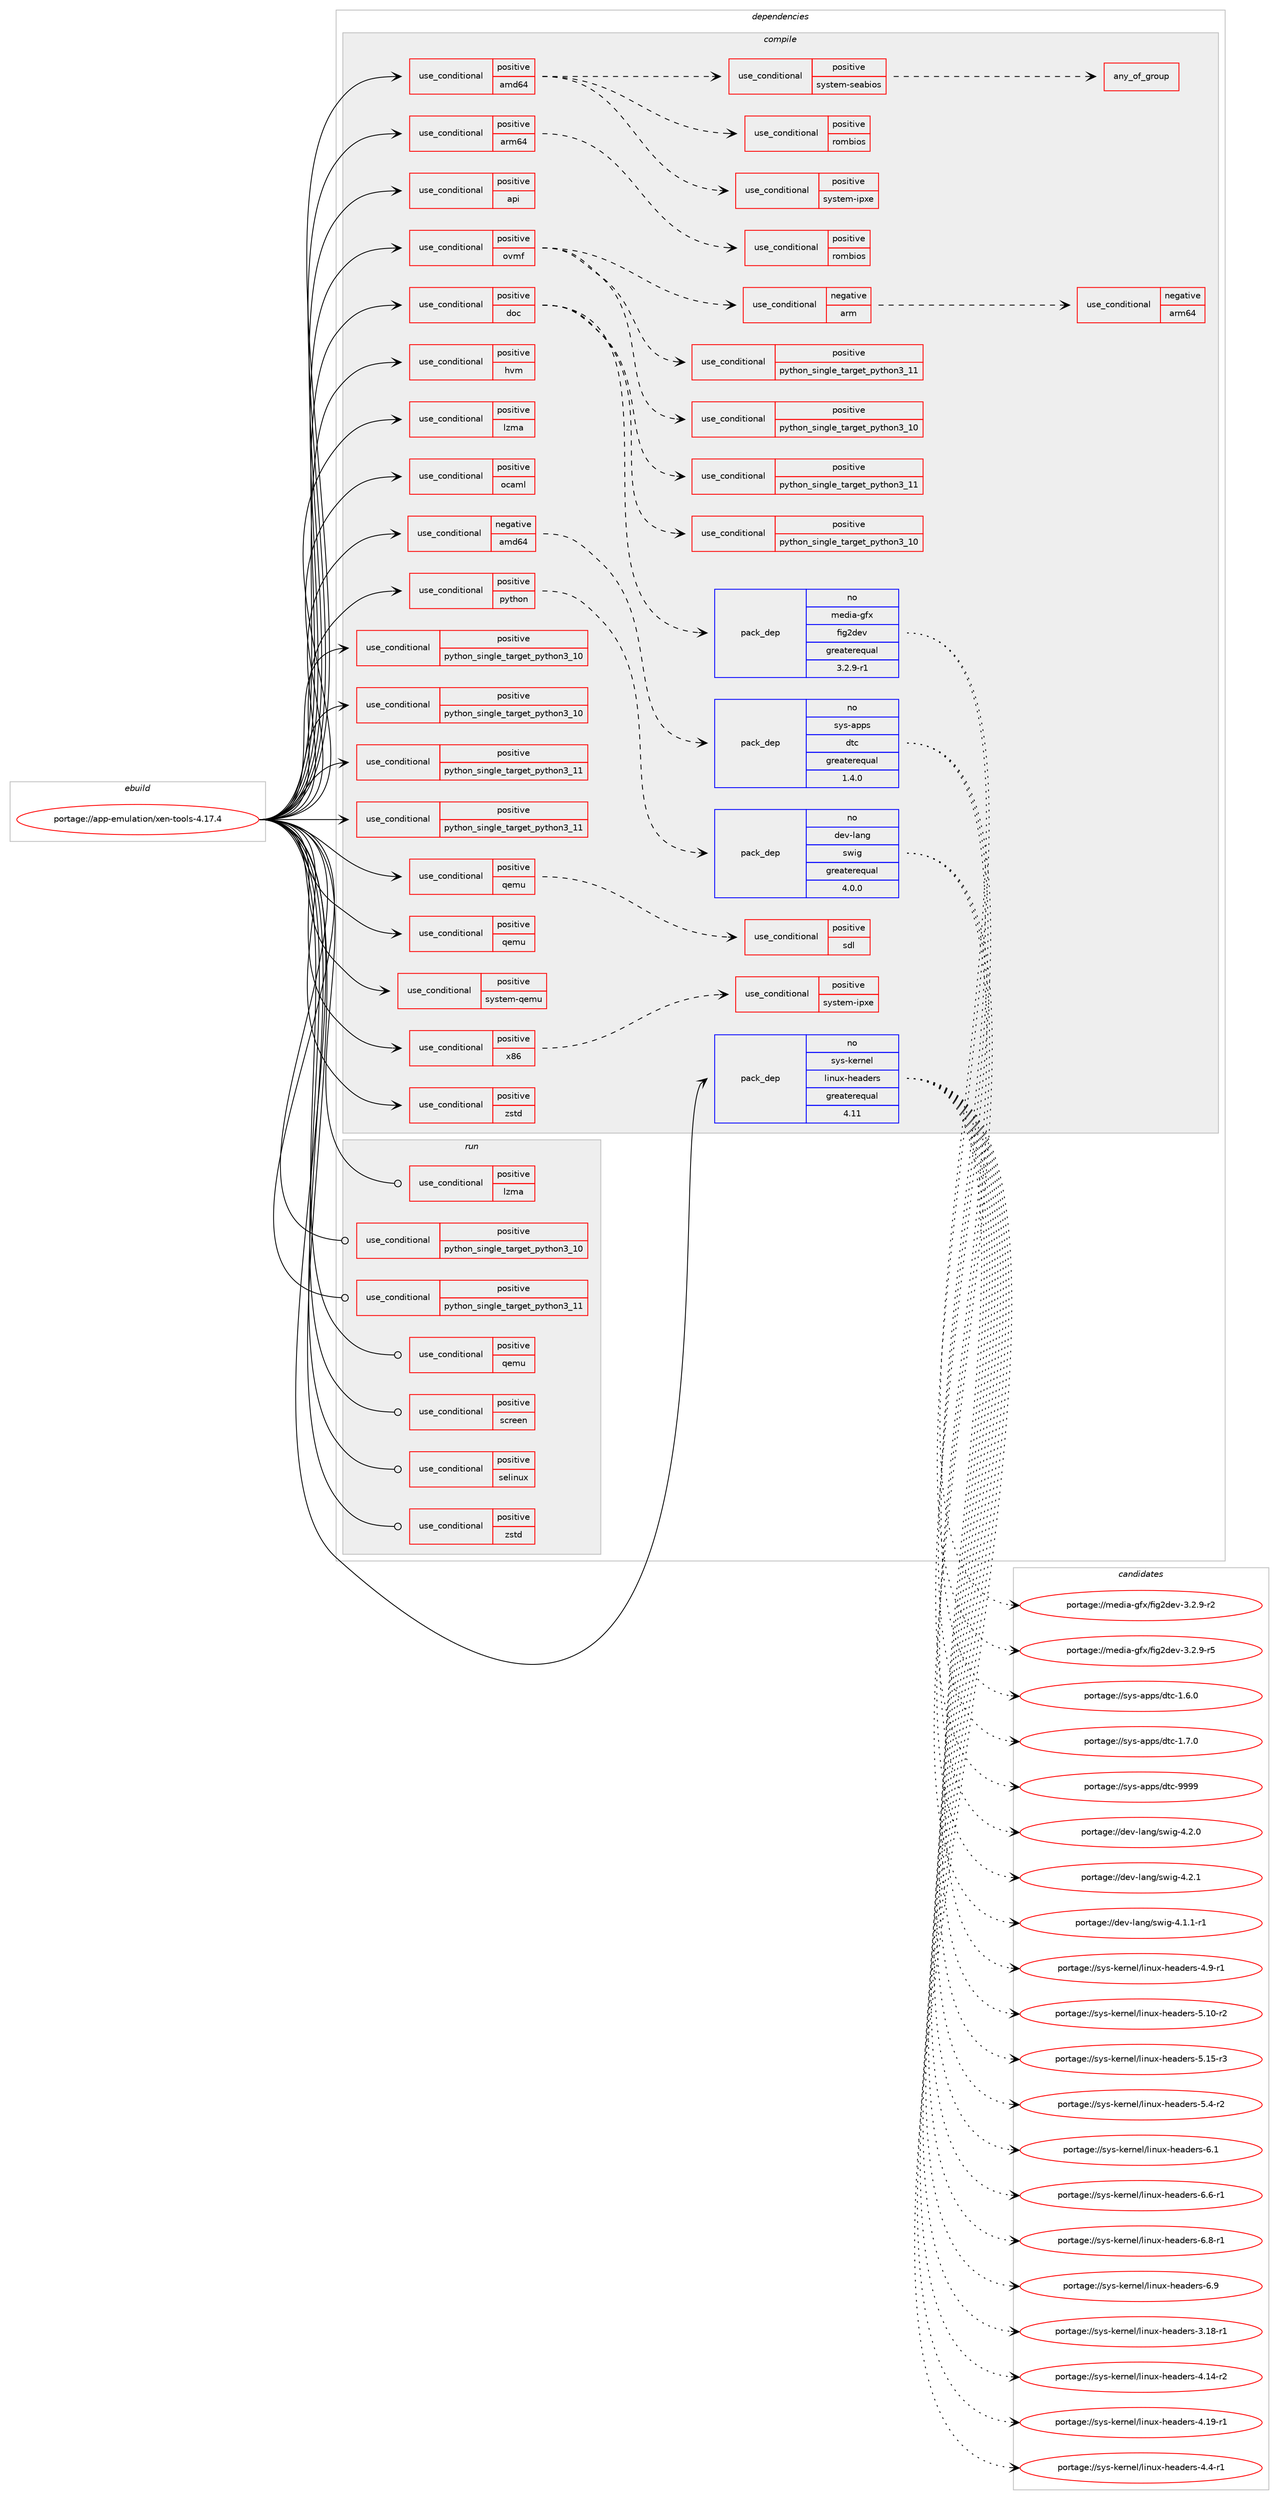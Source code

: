digraph prolog {

# *************
# Graph options
# *************

newrank=true;
concentrate=true;
compound=true;
graph [rankdir=LR,fontname=Helvetica,fontsize=10,ranksep=1.5];#, ranksep=2.5, nodesep=0.2];
edge  [arrowhead=vee];
node  [fontname=Helvetica,fontsize=10];

# **********
# The ebuild
# **********

subgraph cluster_leftcol {
color=gray;
rank=same;
label=<<i>ebuild</i>>;
id [label="portage://app-emulation/xen-tools-4.17.4", color=red, width=4, href="../app-emulation/xen-tools-4.17.4.svg"];
}

# ****************
# The dependencies
# ****************

subgraph cluster_midcol {
color=gray;
label=<<i>dependencies</i>>;
subgraph cluster_compile {
fillcolor="#eeeeee";
style=filled;
label=<<i>compile</i>>;
subgraph cond10086 {
dependency16118 [label=<<TABLE BORDER="0" CELLBORDER="1" CELLSPACING="0" CELLPADDING="4"><TR><TD ROWSPAN="3" CELLPADDING="10">use_conditional</TD></TR><TR><TD>negative</TD></TR><TR><TD>amd64</TD></TR></TABLE>>, shape=none, color=red];
subgraph pack5701 {
dependency16119 [label=<<TABLE BORDER="0" CELLBORDER="1" CELLSPACING="0" CELLPADDING="4" WIDTH="220"><TR><TD ROWSPAN="6" CELLPADDING="30">pack_dep</TD></TR><TR><TD WIDTH="110">no</TD></TR><TR><TD>sys-apps</TD></TR><TR><TD>dtc</TD></TR><TR><TD>greaterequal</TD></TR><TR><TD>1.4.0</TD></TR></TABLE>>, shape=none, color=blue];
}
dependency16118:e -> dependency16119:w [weight=20,style="dashed",arrowhead="vee"];
}
id:e -> dependency16118:w [weight=20,style="solid",arrowhead="vee"];
subgraph cond10087 {
dependency16120 [label=<<TABLE BORDER="0" CELLBORDER="1" CELLSPACING="0" CELLPADDING="4"><TR><TD ROWSPAN="3" CELLPADDING="10">use_conditional</TD></TR><TR><TD>positive</TD></TR><TR><TD>amd64</TD></TR></TABLE>>, shape=none, color=red];
# *** BEGIN UNKNOWN DEPENDENCY TYPE (TODO) ***
# dependency16120 -> package_dependency(portage://app-emulation/xen-tools-4.17.4,install,no,sys-power,iasl,none,[,,],[],[])
# *** END UNKNOWN DEPENDENCY TYPE (TODO) ***

subgraph cond10088 {
dependency16121 [label=<<TABLE BORDER="0" CELLBORDER="1" CELLSPACING="0" CELLPADDING="4"><TR><TD ROWSPAN="3" CELLPADDING="10">use_conditional</TD></TR><TR><TD>positive</TD></TR><TR><TD>system-seabios</TD></TR></TABLE>>, shape=none, color=red];
subgraph any282 {
dependency16122 [label=<<TABLE BORDER="0" CELLBORDER="1" CELLSPACING="0" CELLPADDING="4"><TR><TD CELLPADDING="10">any_of_group</TD></TR></TABLE>>, shape=none, color=red];# *** BEGIN UNKNOWN DEPENDENCY TYPE (TODO) ***
# dependency16122 -> package_dependency(portage://app-emulation/xen-tools-4.17.4,install,no,sys-firmware,seabios,none,[,,],[],[])
# *** END UNKNOWN DEPENDENCY TYPE (TODO) ***

# *** BEGIN UNKNOWN DEPENDENCY TYPE (TODO) ***
# dependency16122 -> package_dependency(portage://app-emulation/xen-tools-4.17.4,install,no,sys-firmware,seabios-bin,none,[,,],[],[])
# *** END UNKNOWN DEPENDENCY TYPE (TODO) ***

}
dependency16121:e -> dependency16122:w [weight=20,style="dashed",arrowhead="vee"];
}
dependency16120:e -> dependency16121:w [weight=20,style="dashed",arrowhead="vee"];
subgraph cond10089 {
dependency16123 [label=<<TABLE BORDER="0" CELLBORDER="1" CELLSPACING="0" CELLPADDING="4"><TR><TD ROWSPAN="3" CELLPADDING="10">use_conditional</TD></TR><TR><TD>positive</TD></TR><TR><TD>system-ipxe</TD></TR></TABLE>>, shape=none, color=red];
# *** BEGIN UNKNOWN DEPENDENCY TYPE (TODO) ***
# dependency16123 -> package_dependency(portage://app-emulation/xen-tools-4.17.4,install,no,sys-firmware,ipxe,none,[,,],[],[use(enable(qemu),none)])
# *** END UNKNOWN DEPENDENCY TYPE (TODO) ***

}
dependency16120:e -> dependency16123:w [weight=20,style="dashed",arrowhead="vee"];
subgraph cond10090 {
dependency16124 [label=<<TABLE BORDER="0" CELLBORDER="1" CELLSPACING="0" CELLPADDING="4"><TR><TD ROWSPAN="3" CELLPADDING="10">use_conditional</TD></TR><TR><TD>positive</TD></TR><TR><TD>rombios</TD></TR></TABLE>>, shape=none, color=red];
# *** BEGIN UNKNOWN DEPENDENCY TYPE (TODO) ***
# dependency16124 -> package_dependency(portage://app-emulation/xen-tools-4.17.4,install,no,sys-devel,bin86,none,[,,],[],[])
# *** END UNKNOWN DEPENDENCY TYPE (TODO) ***

# *** BEGIN UNKNOWN DEPENDENCY TYPE (TODO) ***
# dependency16124 -> package_dependency(portage://app-emulation/xen-tools-4.17.4,install,no,sys-devel,dev86,none,[,,],[],[])
# *** END UNKNOWN DEPENDENCY TYPE (TODO) ***

}
dependency16120:e -> dependency16124:w [weight=20,style="dashed",arrowhead="vee"];
}
id:e -> dependency16120:w [weight=20,style="solid",arrowhead="vee"];
subgraph cond10091 {
dependency16125 [label=<<TABLE BORDER="0" CELLBORDER="1" CELLSPACING="0" CELLPADDING="4"><TR><TD ROWSPAN="3" CELLPADDING="10">use_conditional</TD></TR><TR><TD>positive</TD></TR><TR><TD>api</TD></TR></TABLE>>, shape=none, color=red];
# *** BEGIN UNKNOWN DEPENDENCY TYPE (TODO) ***
# dependency16125 -> package_dependency(portage://app-emulation/xen-tools-4.17.4,install,no,dev-libs,libxml2,none,[,,],[],[])
# *** END UNKNOWN DEPENDENCY TYPE (TODO) ***

# *** BEGIN UNKNOWN DEPENDENCY TYPE (TODO) ***
# dependency16125 -> package_dependency(portage://app-emulation/xen-tools-4.17.4,install,no,net-misc,curl,none,[,,],[],[])
# *** END UNKNOWN DEPENDENCY TYPE (TODO) ***

}
id:e -> dependency16125:w [weight=20,style="solid",arrowhead="vee"];
subgraph cond10092 {
dependency16126 [label=<<TABLE BORDER="0" CELLBORDER="1" CELLSPACING="0" CELLPADDING="4"><TR><TD ROWSPAN="3" CELLPADDING="10">use_conditional</TD></TR><TR><TD>positive</TD></TR><TR><TD>arm64</TD></TR></TABLE>>, shape=none, color=red];
# *** BEGIN UNKNOWN DEPENDENCY TYPE (TODO) ***
# dependency16126 -> package_dependency(portage://app-emulation/xen-tools-4.17.4,install,no,sys-power,iasl,none,[,,],[],[])
# *** END UNKNOWN DEPENDENCY TYPE (TODO) ***

subgraph cond10093 {
dependency16127 [label=<<TABLE BORDER="0" CELLBORDER="1" CELLSPACING="0" CELLPADDING="4"><TR><TD ROWSPAN="3" CELLPADDING="10">use_conditional</TD></TR><TR><TD>positive</TD></TR><TR><TD>rombios</TD></TR></TABLE>>, shape=none, color=red];
# *** BEGIN UNKNOWN DEPENDENCY TYPE (TODO) ***
# dependency16127 -> package_dependency(portage://app-emulation/xen-tools-4.17.4,install,no,sys-devel,bin86,none,[,,],[],[])
# *** END UNKNOWN DEPENDENCY TYPE (TODO) ***

# *** BEGIN UNKNOWN DEPENDENCY TYPE (TODO) ***
# dependency16127 -> package_dependency(portage://app-emulation/xen-tools-4.17.4,install,no,sys-devel,dev86,none,[,,],[],[])
# *** END UNKNOWN DEPENDENCY TYPE (TODO) ***

}
dependency16126:e -> dependency16127:w [weight=20,style="dashed",arrowhead="vee"];
}
id:e -> dependency16126:w [weight=20,style="solid",arrowhead="vee"];
subgraph cond10094 {
dependency16128 [label=<<TABLE BORDER="0" CELLBORDER="1" CELLSPACING="0" CELLPADDING="4"><TR><TD ROWSPAN="3" CELLPADDING="10">use_conditional</TD></TR><TR><TD>positive</TD></TR><TR><TD>doc</TD></TR></TABLE>>, shape=none, color=red];
# *** BEGIN UNKNOWN DEPENDENCY TYPE (TODO) ***
# dependency16128 -> package_dependency(portage://app-emulation/xen-tools-4.17.4,install,no,app-text,ghostscript-gpl,none,[,,],[],[])
# *** END UNKNOWN DEPENDENCY TYPE (TODO) ***

subgraph cond10095 {
dependency16129 [label=<<TABLE BORDER="0" CELLBORDER="1" CELLSPACING="0" CELLPADDING="4"><TR><TD ROWSPAN="3" CELLPADDING="10">use_conditional</TD></TR><TR><TD>positive</TD></TR><TR><TD>python_single_target_python3_10</TD></TR></TABLE>>, shape=none, color=red];
# *** BEGIN UNKNOWN DEPENDENCY TYPE (TODO) ***
# dependency16129 -> package_dependency(portage://app-emulation/xen-tools-4.17.4,install,no,dev-python,markdown,none,[,,],[],[use(enable(python_targets_python3_10),negative)])
# *** END UNKNOWN DEPENDENCY TYPE (TODO) ***

}
dependency16128:e -> dependency16129:w [weight=20,style="dashed",arrowhead="vee"];
subgraph cond10096 {
dependency16130 [label=<<TABLE BORDER="0" CELLBORDER="1" CELLSPACING="0" CELLPADDING="4"><TR><TD ROWSPAN="3" CELLPADDING="10">use_conditional</TD></TR><TR><TD>positive</TD></TR><TR><TD>python_single_target_python3_11</TD></TR></TABLE>>, shape=none, color=red];
# *** BEGIN UNKNOWN DEPENDENCY TYPE (TODO) ***
# dependency16130 -> package_dependency(portage://app-emulation/xen-tools-4.17.4,install,no,dev-python,markdown,none,[,,],[],[use(enable(python_targets_python3_11),negative)])
# *** END UNKNOWN DEPENDENCY TYPE (TODO) ***

}
dependency16128:e -> dependency16130:w [weight=20,style="dashed",arrowhead="vee"];
# *** BEGIN UNKNOWN DEPENDENCY TYPE (TODO) ***
# dependency16128 -> package_dependency(portage://app-emulation/xen-tools-4.17.4,install,no,dev-texlive,texlive-latexextra,none,[,,],[],[])
# *** END UNKNOWN DEPENDENCY TYPE (TODO) ***

subgraph pack5702 {
dependency16131 [label=<<TABLE BORDER="0" CELLBORDER="1" CELLSPACING="0" CELLPADDING="4" WIDTH="220"><TR><TD ROWSPAN="6" CELLPADDING="30">pack_dep</TD></TR><TR><TD WIDTH="110">no</TD></TR><TR><TD>media-gfx</TD></TR><TR><TD>fig2dev</TD></TR><TR><TD>greaterequal</TD></TR><TR><TD>3.2.9-r1</TD></TR></TABLE>>, shape=none, color=blue];
}
dependency16128:e -> dependency16131:w [weight=20,style="dashed",arrowhead="vee"];
# *** BEGIN UNKNOWN DEPENDENCY TYPE (TODO) ***
# dependency16128 -> package_dependency(portage://app-emulation/xen-tools-4.17.4,install,no,virtual,pandoc,none,[,,],[],[])
# *** END UNKNOWN DEPENDENCY TYPE (TODO) ***

}
id:e -> dependency16128:w [weight=20,style="solid",arrowhead="vee"];
subgraph cond10097 {
dependency16132 [label=<<TABLE BORDER="0" CELLBORDER="1" CELLSPACING="0" CELLPADDING="4"><TR><TD ROWSPAN="3" CELLPADDING="10">use_conditional</TD></TR><TR><TD>positive</TD></TR><TR><TD>hvm</TD></TR></TABLE>>, shape=none, color=red];
# *** BEGIN UNKNOWN DEPENDENCY TYPE (TODO) ***
# dependency16132 -> package_dependency(portage://app-emulation/xen-tools-4.17.4,install,no,x11-base,xorg-proto,none,[,,],[],[])
# *** END UNKNOWN DEPENDENCY TYPE (TODO) ***

}
id:e -> dependency16132:w [weight=20,style="solid",arrowhead="vee"];
subgraph cond10098 {
dependency16133 [label=<<TABLE BORDER="0" CELLBORDER="1" CELLSPACING="0" CELLPADDING="4"><TR><TD ROWSPAN="3" CELLPADDING="10">use_conditional</TD></TR><TR><TD>positive</TD></TR><TR><TD>lzma</TD></TR></TABLE>>, shape=none, color=red];
# *** BEGIN UNKNOWN DEPENDENCY TYPE (TODO) ***
# dependency16133 -> package_dependency(portage://app-emulation/xen-tools-4.17.4,install,no,app-arch,xz-utils,none,[,,],[],[])
# *** END UNKNOWN DEPENDENCY TYPE (TODO) ***

}
id:e -> dependency16133:w [weight=20,style="solid",arrowhead="vee"];
subgraph cond10099 {
dependency16134 [label=<<TABLE BORDER="0" CELLBORDER="1" CELLSPACING="0" CELLPADDING="4"><TR><TD ROWSPAN="3" CELLPADDING="10">use_conditional</TD></TR><TR><TD>positive</TD></TR><TR><TD>ocaml</TD></TR></TABLE>>, shape=none, color=red];
# *** BEGIN UNKNOWN DEPENDENCY TYPE (TODO) ***
# dependency16134 -> package_dependency(portage://app-emulation/xen-tools-4.17.4,install,no,dev-ml,findlib,none,[,,],[],[])
# *** END UNKNOWN DEPENDENCY TYPE (TODO) ***

# *** BEGIN UNKNOWN DEPENDENCY TYPE (TODO) ***
# dependency16134 -> package_dependency(portage://app-emulation/xen-tools-4.17.4,install,no,dev-lang,ocaml,none,[,,],[],[use(enable(ocamlopt),none)])
# *** END UNKNOWN DEPENDENCY TYPE (TODO) ***

}
id:e -> dependency16134:w [weight=20,style="solid",arrowhead="vee"];
subgraph cond10100 {
dependency16135 [label=<<TABLE BORDER="0" CELLBORDER="1" CELLSPACING="0" CELLPADDING="4"><TR><TD ROWSPAN="3" CELLPADDING="10">use_conditional</TD></TR><TR><TD>positive</TD></TR><TR><TD>ovmf</TD></TR></TABLE>>, shape=none, color=red];
subgraph cond10101 {
dependency16136 [label=<<TABLE BORDER="0" CELLBORDER="1" CELLSPACING="0" CELLPADDING="4"><TR><TD ROWSPAN="3" CELLPADDING="10">use_conditional</TD></TR><TR><TD>negative</TD></TR><TR><TD>arm</TD></TR></TABLE>>, shape=none, color=red];
subgraph cond10102 {
dependency16137 [label=<<TABLE BORDER="0" CELLBORDER="1" CELLSPACING="0" CELLPADDING="4"><TR><TD ROWSPAN="3" CELLPADDING="10">use_conditional</TD></TR><TR><TD>negative</TD></TR><TR><TD>arm64</TD></TR></TABLE>>, shape=none, color=red];
# *** BEGIN UNKNOWN DEPENDENCY TYPE (TODO) ***
# dependency16137 -> package_dependency(portage://app-emulation/xen-tools-4.17.4,install,no,dev-lang,nasm,none,[,,],[],[])
# *** END UNKNOWN DEPENDENCY TYPE (TODO) ***

}
dependency16136:e -> dependency16137:w [weight=20,style="dashed",arrowhead="vee"];
}
dependency16135:e -> dependency16136:w [weight=20,style="dashed",arrowhead="vee"];
subgraph cond10103 {
dependency16138 [label=<<TABLE BORDER="0" CELLBORDER="1" CELLSPACING="0" CELLPADDING="4"><TR><TD ROWSPAN="3" CELLPADDING="10">use_conditional</TD></TR><TR><TD>positive</TD></TR><TR><TD>python_single_target_python3_10</TD></TR></TABLE>>, shape=none, color=red];
# *** BEGIN UNKNOWN DEPENDENCY TYPE (TODO) ***
# dependency16138 -> package_dependency(portage://app-emulation/xen-tools-4.17.4,install,no,dev-lang,python,none,[,,],[slot(3.10)],[use(enable(sqlite),none)])
# *** END UNKNOWN DEPENDENCY TYPE (TODO) ***

}
dependency16135:e -> dependency16138:w [weight=20,style="dashed",arrowhead="vee"];
subgraph cond10104 {
dependency16139 [label=<<TABLE BORDER="0" CELLBORDER="1" CELLSPACING="0" CELLPADDING="4"><TR><TD ROWSPAN="3" CELLPADDING="10">use_conditional</TD></TR><TR><TD>positive</TD></TR><TR><TD>python_single_target_python3_11</TD></TR></TABLE>>, shape=none, color=red];
# *** BEGIN UNKNOWN DEPENDENCY TYPE (TODO) ***
# dependency16139 -> package_dependency(portage://app-emulation/xen-tools-4.17.4,install,no,dev-lang,python,none,[,,],[slot(3.11)],[use(enable(sqlite),none)])
# *** END UNKNOWN DEPENDENCY TYPE (TODO) ***

}
dependency16135:e -> dependency16139:w [weight=20,style="dashed",arrowhead="vee"];
}
id:e -> dependency16135:w [weight=20,style="solid",arrowhead="vee"];
subgraph cond10105 {
dependency16140 [label=<<TABLE BORDER="0" CELLBORDER="1" CELLSPACING="0" CELLPADDING="4"><TR><TD ROWSPAN="3" CELLPADDING="10">use_conditional</TD></TR><TR><TD>positive</TD></TR><TR><TD>python</TD></TR></TABLE>>, shape=none, color=red];
subgraph pack5703 {
dependency16141 [label=<<TABLE BORDER="0" CELLBORDER="1" CELLSPACING="0" CELLPADDING="4" WIDTH="220"><TR><TD ROWSPAN="6" CELLPADDING="30">pack_dep</TD></TR><TR><TD WIDTH="110">no</TD></TR><TR><TD>dev-lang</TD></TR><TR><TD>swig</TD></TR><TR><TD>greaterequal</TD></TR><TR><TD>4.0.0</TD></TR></TABLE>>, shape=none, color=blue];
}
dependency16140:e -> dependency16141:w [weight=20,style="dashed",arrowhead="vee"];
}
id:e -> dependency16140:w [weight=20,style="solid",arrowhead="vee"];
subgraph cond10106 {
dependency16142 [label=<<TABLE BORDER="0" CELLBORDER="1" CELLSPACING="0" CELLPADDING="4"><TR><TD ROWSPAN="3" CELLPADDING="10">use_conditional</TD></TR><TR><TD>positive</TD></TR><TR><TD>python_single_target_python3_10</TD></TR></TABLE>>, shape=none, color=red];
# *** BEGIN UNKNOWN DEPENDENCY TYPE (TODO) ***
# dependency16142 -> package_dependency(portage://app-emulation/xen-tools-4.17.4,install,no,dev-lang,python,none,[,,],[slot(3.10)],[use(enable(ncurses),none),use(enable(xml),positive),use(enable(threads),positive)])
# *** END UNKNOWN DEPENDENCY TYPE (TODO) ***

}
id:e -> dependency16142:w [weight=20,style="solid",arrowhead="vee"];
subgraph cond10107 {
dependency16143 [label=<<TABLE BORDER="0" CELLBORDER="1" CELLSPACING="0" CELLPADDING="4"><TR><TD ROWSPAN="3" CELLPADDING="10">use_conditional</TD></TR><TR><TD>positive</TD></TR><TR><TD>python_single_target_python3_10</TD></TR></TABLE>>, shape=none, color=red];
# *** BEGIN UNKNOWN DEPENDENCY TYPE (TODO) ***
# dependency16143 -> package_dependency(portage://app-emulation/xen-tools-4.17.4,install,no,dev-python,lxml,none,[,,],[],[use(enable(python_targets_python3_10),negative)])
# *** END UNKNOWN DEPENDENCY TYPE (TODO) ***

}
id:e -> dependency16143:w [weight=20,style="solid",arrowhead="vee"];
subgraph cond10108 {
dependency16144 [label=<<TABLE BORDER="0" CELLBORDER="1" CELLSPACING="0" CELLPADDING="4"><TR><TD ROWSPAN="3" CELLPADDING="10">use_conditional</TD></TR><TR><TD>positive</TD></TR><TR><TD>python_single_target_python3_11</TD></TR></TABLE>>, shape=none, color=red];
# *** BEGIN UNKNOWN DEPENDENCY TYPE (TODO) ***
# dependency16144 -> package_dependency(portage://app-emulation/xen-tools-4.17.4,install,no,dev-lang,python,none,[,,],[slot(3.11)],[use(enable(ncurses),none),use(enable(xml),positive),use(enable(threads),positive)])
# *** END UNKNOWN DEPENDENCY TYPE (TODO) ***

}
id:e -> dependency16144:w [weight=20,style="solid",arrowhead="vee"];
subgraph cond10109 {
dependency16145 [label=<<TABLE BORDER="0" CELLBORDER="1" CELLSPACING="0" CELLPADDING="4"><TR><TD ROWSPAN="3" CELLPADDING="10">use_conditional</TD></TR><TR><TD>positive</TD></TR><TR><TD>python_single_target_python3_11</TD></TR></TABLE>>, shape=none, color=red];
# *** BEGIN UNKNOWN DEPENDENCY TYPE (TODO) ***
# dependency16145 -> package_dependency(portage://app-emulation/xen-tools-4.17.4,install,no,dev-python,lxml,none,[,,],[],[use(enable(python_targets_python3_11),negative)])
# *** END UNKNOWN DEPENDENCY TYPE (TODO) ***

}
id:e -> dependency16145:w [weight=20,style="solid",arrowhead="vee"];
subgraph cond10110 {
dependency16146 [label=<<TABLE BORDER="0" CELLBORDER="1" CELLSPACING="0" CELLPADDING="4"><TR><TD ROWSPAN="3" CELLPADDING="10">use_conditional</TD></TR><TR><TD>positive</TD></TR><TR><TD>qemu</TD></TR></TABLE>>, shape=none, color=red];
# *** BEGIN UNKNOWN DEPENDENCY TYPE (TODO) ***
# dependency16146 -> package_dependency(portage://app-emulation/xen-tools-4.17.4,install,no,app-arch,snappy,none,[,,],any_same_slot,[])
# *** END UNKNOWN DEPENDENCY TYPE (TODO) ***

# *** BEGIN UNKNOWN DEPENDENCY TYPE (TODO) ***
# dependency16146 -> package_dependency(portage://app-emulation/xen-tools-4.17.4,install,no,dev-build,meson,none,[,,],[],[])
# *** END UNKNOWN DEPENDENCY TYPE (TODO) ***

subgraph cond10111 {
dependency16147 [label=<<TABLE BORDER="0" CELLBORDER="1" CELLSPACING="0" CELLPADDING="4"><TR><TD ROWSPAN="3" CELLPADDING="10">use_conditional</TD></TR><TR><TD>positive</TD></TR><TR><TD>sdl</TD></TR></TABLE>>, shape=none, color=red];
# *** BEGIN UNKNOWN DEPENDENCY TYPE (TODO) ***
# dependency16147 -> package_dependency(portage://app-emulation/xen-tools-4.17.4,install,no,media-libs,libsdl,none,[,,],[],[use(enable(X),none)])
# *** END UNKNOWN DEPENDENCY TYPE (TODO) ***

# *** BEGIN UNKNOWN DEPENDENCY TYPE (TODO) ***
# dependency16147 -> package_dependency(portage://app-emulation/xen-tools-4.17.4,install,no,media-libs,libsdl2,none,[,,],[],[use(enable(X),none)])
# *** END UNKNOWN DEPENDENCY TYPE (TODO) ***

}
dependency16146:e -> dependency16147:w [weight=20,style="dashed",arrowhead="vee"];
}
id:e -> dependency16146:w [weight=20,style="solid",arrowhead="vee"];
subgraph cond10112 {
dependency16148 [label=<<TABLE BORDER="0" CELLBORDER="1" CELLSPACING="0" CELLPADDING="4"><TR><TD ROWSPAN="3" CELLPADDING="10">use_conditional</TD></TR><TR><TD>positive</TD></TR><TR><TD>qemu</TD></TR></TABLE>>, shape=none, color=red];
# *** BEGIN UNKNOWN DEPENDENCY TYPE (TODO) ***
# dependency16148 -> package_dependency(portage://app-emulation/xen-tools-4.17.4,install,no,dev-libs,glib,none,[,,],[slot(2)],[])
# *** END UNKNOWN DEPENDENCY TYPE (TODO) ***

# *** BEGIN UNKNOWN DEPENDENCY TYPE (TODO) ***
# dependency16148 -> package_dependency(portage://app-emulation/xen-tools-4.17.4,install,no,sys-libs,pam,none,[,,],[],[])
# *** END UNKNOWN DEPENDENCY TYPE (TODO) ***

}
id:e -> dependency16148:w [weight=20,style="solid",arrowhead="vee"];
subgraph cond10113 {
dependency16149 [label=<<TABLE BORDER="0" CELLBORDER="1" CELLSPACING="0" CELLPADDING="4"><TR><TD ROWSPAN="3" CELLPADDING="10">use_conditional</TD></TR><TR><TD>positive</TD></TR><TR><TD>system-qemu</TD></TR></TABLE>>, shape=none, color=red];
# *** BEGIN UNKNOWN DEPENDENCY TYPE (TODO) ***
# dependency16149 -> package_dependency(portage://app-emulation/xen-tools-4.17.4,install,no,app-emulation,qemu,none,[,,],[],[use(enable(xen),none)])
# *** END UNKNOWN DEPENDENCY TYPE (TODO) ***

}
id:e -> dependency16149:w [weight=20,style="solid",arrowhead="vee"];
subgraph cond10114 {
dependency16150 [label=<<TABLE BORDER="0" CELLBORDER="1" CELLSPACING="0" CELLPADDING="4"><TR><TD ROWSPAN="3" CELLPADDING="10">use_conditional</TD></TR><TR><TD>positive</TD></TR><TR><TD>x86</TD></TR></TABLE>>, shape=none, color=red];
# *** BEGIN UNKNOWN DEPENDENCY TYPE (TODO) ***
# dependency16150 -> package_dependency(portage://app-emulation/xen-tools-4.17.4,install,no,sys-devel,dev86,none,[,,],[],[])
# *** END UNKNOWN DEPENDENCY TYPE (TODO) ***

subgraph cond10115 {
dependency16151 [label=<<TABLE BORDER="0" CELLBORDER="1" CELLSPACING="0" CELLPADDING="4"><TR><TD ROWSPAN="3" CELLPADDING="10">use_conditional</TD></TR><TR><TD>positive</TD></TR><TR><TD>system-ipxe</TD></TR></TABLE>>, shape=none, color=red];
# *** BEGIN UNKNOWN DEPENDENCY TYPE (TODO) ***
# dependency16151 -> package_dependency(portage://app-emulation/xen-tools-4.17.4,install,no,sys-firmware,ipxe,none,[,,],[],[use(enable(qemu),none)])
# *** END UNKNOWN DEPENDENCY TYPE (TODO) ***

}
dependency16150:e -> dependency16151:w [weight=20,style="dashed",arrowhead="vee"];
# *** BEGIN UNKNOWN DEPENDENCY TYPE (TODO) ***
# dependency16150 -> package_dependency(portage://app-emulation/xen-tools-4.17.4,install,no,sys-power,iasl,none,[,,],[],[])
# *** END UNKNOWN DEPENDENCY TYPE (TODO) ***

}
id:e -> dependency16150:w [weight=20,style="solid",arrowhead="vee"];
subgraph cond10116 {
dependency16152 [label=<<TABLE BORDER="0" CELLBORDER="1" CELLSPACING="0" CELLPADDING="4"><TR><TD ROWSPAN="3" CELLPADDING="10">use_conditional</TD></TR><TR><TD>positive</TD></TR><TR><TD>zstd</TD></TR></TABLE>>, shape=none, color=red];
# *** BEGIN UNKNOWN DEPENDENCY TYPE (TODO) ***
# dependency16152 -> package_dependency(portage://app-emulation/xen-tools-4.17.4,install,no,app-arch,zstd,none,[,,],[],[])
# *** END UNKNOWN DEPENDENCY TYPE (TODO) ***

}
id:e -> dependency16152:w [weight=20,style="solid",arrowhead="vee"];
# *** BEGIN UNKNOWN DEPENDENCY TYPE (TODO) ***
# id -> package_dependency(portage://app-emulation/xen-tools-4.17.4,install,no,app-arch,bzip2,none,[,,],[],[])
# *** END UNKNOWN DEPENDENCY TYPE (TODO) ***

# *** BEGIN UNKNOWN DEPENDENCY TYPE (TODO) ***
# id -> package_dependency(portage://app-emulation/xen-tools-4.17.4,install,no,app-arch,zstd,none,[,,],[],[])
# *** END UNKNOWN DEPENDENCY TYPE (TODO) ***

# *** BEGIN UNKNOWN DEPENDENCY TYPE (TODO) ***
# id -> package_dependency(portage://app-emulation/xen-tools-4.17.4,install,no,app-misc,pax-utils,none,[,,],[],[])
# *** END UNKNOWN DEPENDENCY TYPE (TODO) ***

# *** BEGIN UNKNOWN DEPENDENCY TYPE (TODO) ***
# id -> package_dependency(portage://app-emulation/xen-tools-4.17.4,install,no,dev-libs,libnl,none,[,,],[slot(3)],[])
# *** END UNKNOWN DEPENDENCY TYPE (TODO) ***

# *** BEGIN UNKNOWN DEPENDENCY TYPE (TODO) ***
# id -> package_dependency(portage://app-emulation/xen-tools-4.17.4,install,no,dev-libs,lzo,none,[,,],[slot(2)],[])
# *** END UNKNOWN DEPENDENCY TYPE (TODO) ***

# *** BEGIN UNKNOWN DEPENDENCY TYPE (TODO) ***
# id -> package_dependency(portage://app-emulation/xen-tools-4.17.4,install,no,dev-libs,yajl,none,[,,],[],[])
# *** END UNKNOWN DEPENDENCY TYPE (TODO) ***

# *** BEGIN UNKNOWN DEPENDENCY TYPE (TODO) ***
# id -> package_dependency(portage://app-emulation/xen-tools-4.17.4,install,no,sys-apps,util-linux,none,[,,],[],[])
# *** END UNKNOWN DEPENDENCY TYPE (TODO) ***

# *** BEGIN UNKNOWN DEPENDENCY TYPE (TODO) ***
# id -> package_dependency(portage://app-emulation/xen-tools-4.17.4,install,no,sys-fs,e2fsprogs,none,[,,],[],[])
# *** END UNKNOWN DEPENDENCY TYPE (TODO) ***

subgraph pack5704 {
dependency16153 [label=<<TABLE BORDER="0" CELLBORDER="1" CELLSPACING="0" CELLPADDING="4" WIDTH="220"><TR><TD ROWSPAN="6" CELLPADDING="30">pack_dep</TD></TR><TR><TD WIDTH="110">no</TD></TR><TR><TD>sys-kernel</TD></TR><TR><TD>linux-headers</TD></TR><TR><TD>greaterequal</TD></TR><TR><TD>4.11</TD></TR></TABLE>>, shape=none, color=blue];
}
id:e -> dependency16153:w [weight=20,style="solid",arrowhead="vee"];
# *** BEGIN UNKNOWN DEPENDENCY TYPE (TODO) ***
# id -> package_dependency(portage://app-emulation/xen-tools-4.17.4,install,no,sys-libs,ncurses,none,[,,],[],[])
# *** END UNKNOWN DEPENDENCY TYPE (TODO) ***

# *** BEGIN UNKNOWN DEPENDENCY TYPE (TODO) ***
# id -> package_dependency(portage://app-emulation/xen-tools-4.17.4,install,no,sys-libs,zlib,none,[,,],[],[])
# *** END UNKNOWN DEPENDENCY TYPE (TODO) ***

# *** BEGIN UNKNOWN DEPENDENCY TYPE (TODO) ***
# id -> package_dependency(portage://app-emulation/xen-tools-4.17.4,install,no,x11-libs,pixman,none,[,,],[],[])
# *** END UNKNOWN DEPENDENCY TYPE (TODO) ***

}
subgraph cluster_compileandrun {
fillcolor="#eeeeee";
style=filled;
label=<<i>compile and run</i>>;
}
subgraph cluster_run {
fillcolor="#eeeeee";
style=filled;
label=<<i>run</i>>;
subgraph cond10117 {
dependency16154 [label=<<TABLE BORDER="0" CELLBORDER="1" CELLSPACING="0" CELLPADDING="4"><TR><TD ROWSPAN="3" CELLPADDING="10">use_conditional</TD></TR><TR><TD>positive</TD></TR><TR><TD>lzma</TD></TR></TABLE>>, shape=none, color=red];
# *** BEGIN UNKNOWN DEPENDENCY TYPE (TODO) ***
# dependency16154 -> package_dependency(portage://app-emulation/xen-tools-4.17.4,run,no,app-arch,xz-utils,none,[,,],[],[])
# *** END UNKNOWN DEPENDENCY TYPE (TODO) ***

}
id:e -> dependency16154:w [weight=20,style="solid",arrowhead="odot"];
subgraph cond10118 {
dependency16155 [label=<<TABLE BORDER="0" CELLBORDER="1" CELLSPACING="0" CELLPADDING="4"><TR><TD ROWSPAN="3" CELLPADDING="10">use_conditional</TD></TR><TR><TD>positive</TD></TR><TR><TD>python_single_target_python3_10</TD></TR></TABLE>>, shape=none, color=red];
# *** BEGIN UNKNOWN DEPENDENCY TYPE (TODO) ***
# dependency16155 -> package_dependency(portage://app-emulation/xen-tools-4.17.4,run,no,dev-lang,python,none,[,,],[slot(3.10)],[use(enable(ncurses),none),use(enable(xml),positive),use(enable(threads),positive)])
# *** END UNKNOWN DEPENDENCY TYPE (TODO) ***

}
id:e -> dependency16155:w [weight=20,style="solid",arrowhead="odot"];
subgraph cond10119 {
dependency16156 [label=<<TABLE BORDER="0" CELLBORDER="1" CELLSPACING="0" CELLPADDING="4"><TR><TD ROWSPAN="3" CELLPADDING="10">use_conditional</TD></TR><TR><TD>positive</TD></TR><TR><TD>python_single_target_python3_11</TD></TR></TABLE>>, shape=none, color=red];
# *** BEGIN UNKNOWN DEPENDENCY TYPE (TODO) ***
# dependency16156 -> package_dependency(portage://app-emulation/xen-tools-4.17.4,run,no,dev-lang,python,none,[,,],[slot(3.11)],[use(enable(ncurses),none),use(enable(xml),positive),use(enable(threads),positive)])
# *** END UNKNOWN DEPENDENCY TYPE (TODO) ***

}
id:e -> dependency16156:w [weight=20,style="solid",arrowhead="odot"];
subgraph cond10120 {
dependency16157 [label=<<TABLE BORDER="0" CELLBORDER="1" CELLSPACING="0" CELLPADDING="4"><TR><TD ROWSPAN="3" CELLPADDING="10">use_conditional</TD></TR><TR><TD>positive</TD></TR><TR><TD>qemu</TD></TR></TABLE>>, shape=none, color=red];
# *** BEGIN UNKNOWN DEPENDENCY TYPE (TODO) ***
# dependency16157 -> package_dependency(portage://app-emulation/xen-tools-4.17.4,run,no,dev-libs,glib,none,[,,],[slot(2)],[])
# *** END UNKNOWN DEPENDENCY TYPE (TODO) ***

# *** BEGIN UNKNOWN DEPENDENCY TYPE (TODO) ***
# dependency16157 -> package_dependency(portage://app-emulation/xen-tools-4.17.4,run,no,sys-libs,pam,none,[,,],[],[])
# *** END UNKNOWN DEPENDENCY TYPE (TODO) ***

}
id:e -> dependency16157:w [weight=20,style="solid",arrowhead="odot"];
subgraph cond10121 {
dependency16158 [label=<<TABLE BORDER="0" CELLBORDER="1" CELLSPACING="0" CELLPADDING="4"><TR><TD ROWSPAN="3" CELLPADDING="10">use_conditional</TD></TR><TR><TD>positive</TD></TR><TR><TD>screen</TD></TR></TABLE>>, shape=none, color=red];
# *** BEGIN UNKNOWN DEPENDENCY TYPE (TODO) ***
# dependency16158 -> package_dependency(portage://app-emulation/xen-tools-4.17.4,run,no,app-misc,screen,none,[,,],[],[])
# *** END UNKNOWN DEPENDENCY TYPE (TODO) ***

# *** BEGIN UNKNOWN DEPENDENCY TYPE (TODO) ***
# dependency16158 -> package_dependency(portage://app-emulation/xen-tools-4.17.4,run,no,app-admin,logrotate,none,[,,],[],[])
# *** END UNKNOWN DEPENDENCY TYPE (TODO) ***

}
id:e -> dependency16158:w [weight=20,style="solid",arrowhead="odot"];
subgraph cond10122 {
dependency16159 [label=<<TABLE BORDER="0" CELLBORDER="1" CELLSPACING="0" CELLPADDING="4"><TR><TD ROWSPAN="3" CELLPADDING="10">use_conditional</TD></TR><TR><TD>positive</TD></TR><TR><TD>selinux</TD></TR></TABLE>>, shape=none, color=red];
# *** BEGIN UNKNOWN DEPENDENCY TYPE (TODO) ***
# dependency16159 -> package_dependency(portage://app-emulation/xen-tools-4.17.4,run,no,sec-policy,selinux-xen,none,[,,],[],[])
# *** END UNKNOWN DEPENDENCY TYPE (TODO) ***

}
id:e -> dependency16159:w [weight=20,style="solid",arrowhead="odot"];
subgraph cond10123 {
dependency16160 [label=<<TABLE BORDER="0" CELLBORDER="1" CELLSPACING="0" CELLPADDING="4"><TR><TD ROWSPAN="3" CELLPADDING="10">use_conditional</TD></TR><TR><TD>positive</TD></TR><TR><TD>zstd</TD></TR></TABLE>>, shape=none, color=red];
# *** BEGIN UNKNOWN DEPENDENCY TYPE (TODO) ***
# dependency16160 -> package_dependency(portage://app-emulation/xen-tools-4.17.4,run,no,app-arch,zstd,none,[,,],[],[])
# *** END UNKNOWN DEPENDENCY TYPE (TODO) ***

}
id:e -> dependency16160:w [weight=20,style="solid",arrowhead="odot"];
# *** BEGIN UNKNOWN DEPENDENCY TYPE (TODO) ***
# id -> package_dependency(portage://app-emulation/xen-tools-4.17.4,run,no,app-arch,bzip2,none,[,,],[],[])
# *** END UNKNOWN DEPENDENCY TYPE (TODO) ***

# *** BEGIN UNKNOWN DEPENDENCY TYPE (TODO) ***
# id -> package_dependency(portage://app-emulation/xen-tools-4.17.4,run,no,app-arch,zstd,none,[,,],[],[])
# *** END UNKNOWN DEPENDENCY TYPE (TODO) ***

# *** BEGIN UNKNOWN DEPENDENCY TYPE (TODO) ***
# id -> package_dependency(portage://app-emulation/xen-tools-4.17.4,run,no,dev-libs,libnl,none,[,,],[slot(3)],[])
# *** END UNKNOWN DEPENDENCY TYPE (TODO) ***

# *** BEGIN UNKNOWN DEPENDENCY TYPE (TODO) ***
# id -> package_dependency(portage://app-emulation/xen-tools-4.17.4,run,no,dev-libs,lzo,none,[,,],[slot(2)],[])
# *** END UNKNOWN DEPENDENCY TYPE (TODO) ***

# *** BEGIN UNKNOWN DEPENDENCY TYPE (TODO) ***
# id -> package_dependency(portage://app-emulation/xen-tools-4.17.4,run,no,dev-libs,yajl,none,[,,],[],[])
# *** END UNKNOWN DEPENDENCY TYPE (TODO) ***

# *** BEGIN UNKNOWN DEPENDENCY TYPE (TODO) ***
# id -> package_dependency(portage://app-emulation/xen-tools-4.17.4,run,no,net-misc,bridge-utils,none,[,,],[],[])
# *** END UNKNOWN DEPENDENCY TYPE (TODO) ***

# *** BEGIN UNKNOWN DEPENDENCY TYPE (TODO) ***
# id -> package_dependency(portage://app-emulation/xen-tools-4.17.4,run,no,sys-apps,iproute2,none,[,,],[],[use(disable(minimal),none)])
# *** END UNKNOWN DEPENDENCY TYPE (TODO) ***

# *** BEGIN UNKNOWN DEPENDENCY TYPE (TODO) ***
# id -> package_dependency(portage://app-emulation/xen-tools-4.17.4,run,no,sys-apps,util-linux,none,[,,],[],[])
# *** END UNKNOWN DEPENDENCY TYPE (TODO) ***

# *** BEGIN UNKNOWN DEPENDENCY TYPE (TODO) ***
# id -> package_dependency(portage://app-emulation/xen-tools-4.17.4,run,no,sys-fs,e2fsprogs,none,[,,],[],[])
# *** END UNKNOWN DEPENDENCY TYPE (TODO) ***

# *** BEGIN UNKNOWN DEPENDENCY TYPE (TODO) ***
# id -> package_dependency(portage://app-emulation/xen-tools-4.17.4,run,no,sys-libs,ncurses,none,[,,],[],[])
# *** END UNKNOWN DEPENDENCY TYPE (TODO) ***

# *** BEGIN UNKNOWN DEPENDENCY TYPE (TODO) ***
# id -> package_dependency(portage://app-emulation/xen-tools-4.17.4,run,no,sys-libs,zlib,none,[,,],[],[])
# *** END UNKNOWN DEPENDENCY TYPE (TODO) ***

}
}

# **************
# The candidates
# **************

subgraph cluster_choices {
rank=same;
color=gray;
label=<<i>candidates</i>>;

subgraph choice5701 {
color=black;
nodesep=1;
choice11512111545971121121154710011699454946544648 [label="portage://sys-apps/dtc-1.6.0", color=red, width=4,href="../sys-apps/dtc-1.6.0.svg"];
choice11512111545971121121154710011699454946554648 [label="portage://sys-apps/dtc-1.7.0", color=red, width=4,href="../sys-apps/dtc-1.7.0.svg"];
choice115121115459711211211547100116994557575757 [label="portage://sys-apps/dtc-9999", color=red, width=4,href="../sys-apps/dtc-9999.svg"];
dependency16119:e -> choice11512111545971121121154710011699454946544648:w [style=dotted,weight="100"];
dependency16119:e -> choice11512111545971121121154710011699454946554648:w [style=dotted,weight="100"];
dependency16119:e -> choice115121115459711211211547100116994557575757:w [style=dotted,weight="100"];
}
subgraph choice5702 {
color=black;
nodesep=1;
choice109101100105974510310212047102105103501001011184551465046574511450 [label="portage://media-gfx/fig2dev-3.2.9-r2", color=red, width=4,href="../media-gfx/fig2dev-3.2.9-r2.svg"];
choice109101100105974510310212047102105103501001011184551465046574511453 [label="portage://media-gfx/fig2dev-3.2.9-r5", color=red, width=4,href="../media-gfx/fig2dev-3.2.9-r5.svg"];
dependency16131:e -> choice109101100105974510310212047102105103501001011184551465046574511450:w [style=dotted,weight="100"];
dependency16131:e -> choice109101100105974510310212047102105103501001011184551465046574511453:w [style=dotted,weight="100"];
}
subgraph choice5703 {
color=black;
nodesep=1;
choice1001011184510897110103471151191051034552464946494511449 [label="portage://dev-lang/swig-4.1.1-r1", color=red, width=4,href="../dev-lang/swig-4.1.1-r1.svg"];
choice100101118451089711010347115119105103455246504648 [label="portage://dev-lang/swig-4.2.0", color=red, width=4,href="../dev-lang/swig-4.2.0.svg"];
choice100101118451089711010347115119105103455246504649 [label="portage://dev-lang/swig-4.2.1", color=red, width=4,href="../dev-lang/swig-4.2.1.svg"];
dependency16141:e -> choice1001011184510897110103471151191051034552464946494511449:w [style=dotted,weight="100"];
dependency16141:e -> choice100101118451089711010347115119105103455246504648:w [style=dotted,weight="100"];
dependency16141:e -> choice100101118451089711010347115119105103455246504649:w [style=dotted,weight="100"];
}
subgraph choice5704 {
color=black;
nodesep=1;
choice1151211154510710111411010110847108105110117120451041019710010111411545514649564511449 [label="portage://sys-kernel/linux-headers-3.18-r1", color=red, width=4,href="../sys-kernel/linux-headers-3.18-r1.svg"];
choice1151211154510710111411010110847108105110117120451041019710010111411545524649524511450 [label="portage://sys-kernel/linux-headers-4.14-r2", color=red, width=4,href="../sys-kernel/linux-headers-4.14-r2.svg"];
choice1151211154510710111411010110847108105110117120451041019710010111411545524649574511449 [label="portage://sys-kernel/linux-headers-4.19-r1", color=red, width=4,href="../sys-kernel/linux-headers-4.19-r1.svg"];
choice11512111545107101114110101108471081051101171204510410197100101114115455246524511449 [label="portage://sys-kernel/linux-headers-4.4-r1", color=red, width=4,href="../sys-kernel/linux-headers-4.4-r1.svg"];
choice11512111545107101114110101108471081051101171204510410197100101114115455246574511449 [label="portage://sys-kernel/linux-headers-4.9-r1", color=red, width=4,href="../sys-kernel/linux-headers-4.9-r1.svg"];
choice1151211154510710111411010110847108105110117120451041019710010111411545534649484511450 [label="portage://sys-kernel/linux-headers-5.10-r2", color=red, width=4,href="../sys-kernel/linux-headers-5.10-r2.svg"];
choice1151211154510710111411010110847108105110117120451041019710010111411545534649534511451 [label="portage://sys-kernel/linux-headers-5.15-r3", color=red, width=4,href="../sys-kernel/linux-headers-5.15-r3.svg"];
choice11512111545107101114110101108471081051101171204510410197100101114115455346524511450 [label="portage://sys-kernel/linux-headers-5.4-r2", color=red, width=4,href="../sys-kernel/linux-headers-5.4-r2.svg"];
choice1151211154510710111411010110847108105110117120451041019710010111411545544649 [label="portage://sys-kernel/linux-headers-6.1", color=red, width=4,href="../sys-kernel/linux-headers-6.1.svg"];
choice11512111545107101114110101108471081051101171204510410197100101114115455446544511449 [label="portage://sys-kernel/linux-headers-6.6-r1", color=red, width=4,href="../sys-kernel/linux-headers-6.6-r1.svg"];
choice11512111545107101114110101108471081051101171204510410197100101114115455446564511449 [label="portage://sys-kernel/linux-headers-6.8-r1", color=red, width=4,href="../sys-kernel/linux-headers-6.8-r1.svg"];
choice1151211154510710111411010110847108105110117120451041019710010111411545544657 [label="portage://sys-kernel/linux-headers-6.9", color=red, width=4,href="../sys-kernel/linux-headers-6.9.svg"];
dependency16153:e -> choice1151211154510710111411010110847108105110117120451041019710010111411545514649564511449:w [style=dotted,weight="100"];
dependency16153:e -> choice1151211154510710111411010110847108105110117120451041019710010111411545524649524511450:w [style=dotted,weight="100"];
dependency16153:e -> choice1151211154510710111411010110847108105110117120451041019710010111411545524649574511449:w [style=dotted,weight="100"];
dependency16153:e -> choice11512111545107101114110101108471081051101171204510410197100101114115455246524511449:w [style=dotted,weight="100"];
dependency16153:e -> choice11512111545107101114110101108471081051101171204510410197100101114115455246574511449:w [style=dotted,weight="100"];
dependency16153:e -> choice1151211154510710111411010110847108105110117120451041019710010111411545534649484511450:w [style=dotted,weight="100"];
dependency16153:e -> choice1151211154510710111411010110847108105110117120451041019710010111411545534649534511451:w [style=dotted,weight="100"];
dependency16153:e -> choice11512111545107101114110101108471081051101171204510410197100101114115455346524511450:w [style=dotted,weight="100"];
dependency16153:e -> choice1151211154510710111411010110847108105110117120451041019710010111411545544649:w [style=dotted,weight="100"];
dependency16153:e -> choice11512111545107101114110101108471081051101171204510410197100101114115455446544511449:w [style=dotted,weight="100"];
dependency16153:e -> choice11512111545107101114110101108471081051101171204510410197100101114115455446564511449:w [style=dotted,weight="100"];
dependency16153:e -> choice1151211154510710111411010110847108105110117120451041019710010111411545544657:w [style=dotted,weight="100"];
}
}

}
